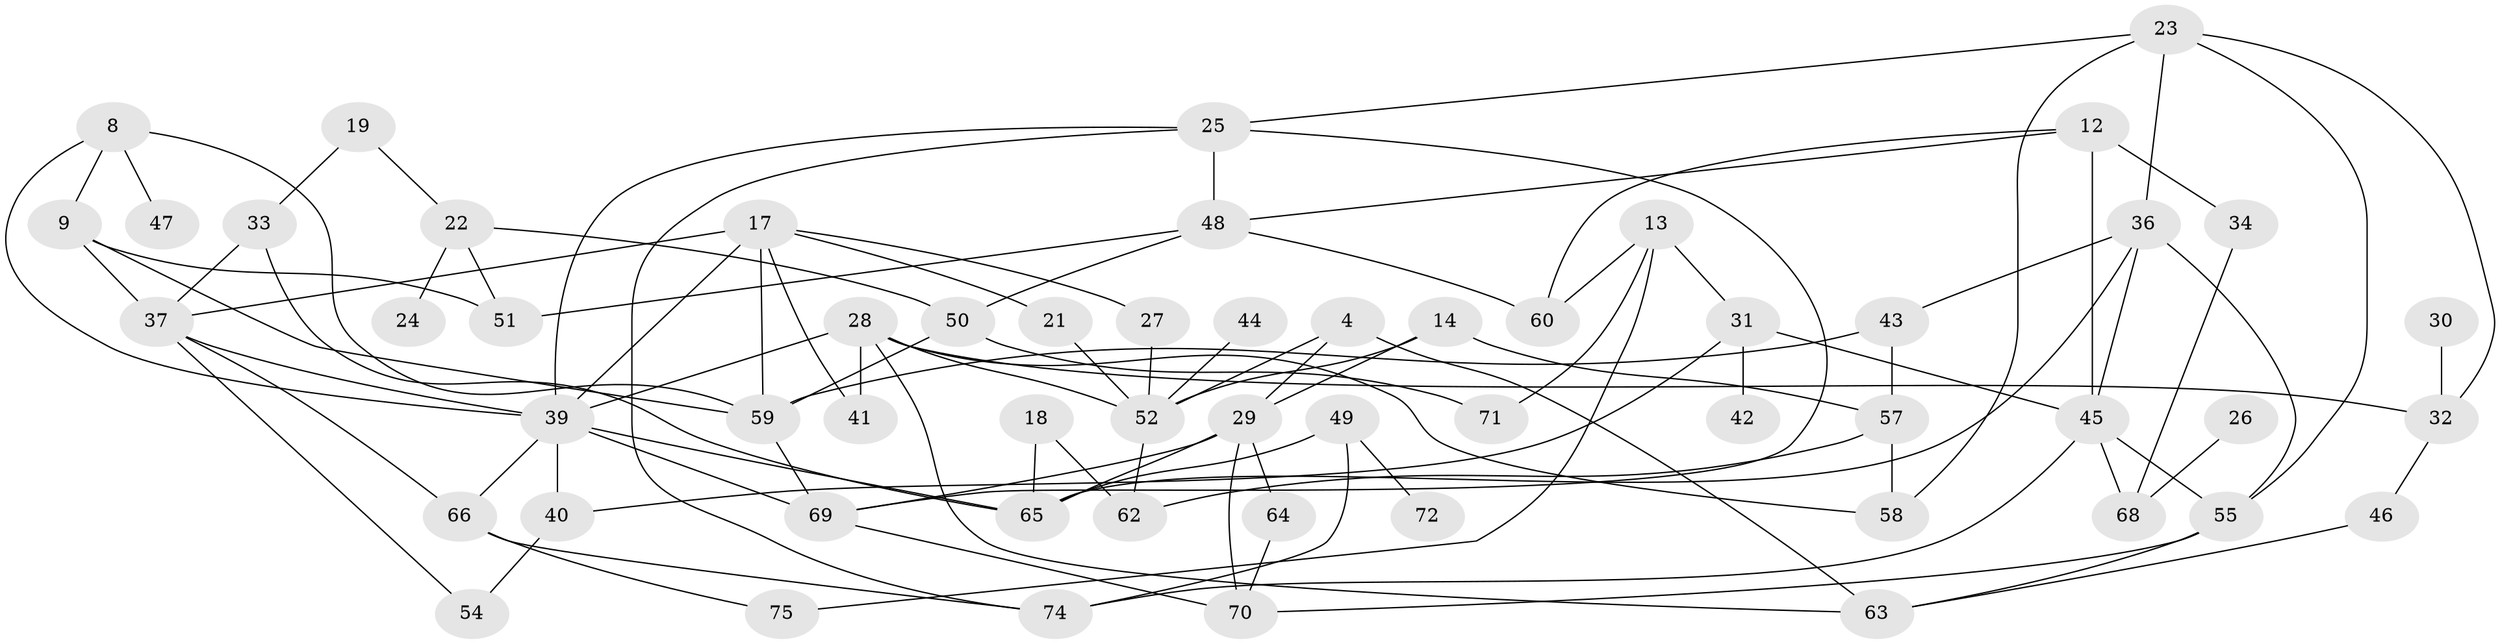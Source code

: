 // original degree distribution, {5: 0.087248322147651, 1: 0.2550335570469799, 3: 0.2214765100671141, 4: 0.14093959731543623, 2: 0.174496644295302, 0: 0.10067114093959731, 6: 0.020134228187919462}
// Generated by graph-tools (version 1.1) at 2025/00/03/09/25 03:00:40]
// undirected, 57 vertices, 101 edges
graph export_dot {
graph [start="1"]
  node [color=gray90,style=filled];
  4;
  8;
  9;
  12;
  13;
  14;
  17;
  18;
  19;
  21;
  22;
  23;
  24;
  25;
  26;
  27;
  28;
  29;
  30;
  31;
  32;
  33;
  34;
  36;
  37;
  39;
  40;
  41;
  42;
  43;
  44;
  45;
  46;
  47;
  48;
  49;
  50;
  51;
  52;
  54;
  55;
  57;
  58;
  59;
  60;
  62;
  63;
  64;
  65;
  66;
  68;
  69;
  70;
  71;
  72;
  74;
  75;
  4 -- 29 [weight=1.0];
  4 -- 52 [weight=1.0];
  4 -- 63 [weight=1.0];
  8 -- 9 [weight=1.0];
  8 -- 39 [weight=1.0];
  8 -- 47 [weight=1.0];
  8 -- 59 [weight=1.0];
  9 -- 37 [weight=1.0];
  9 -- 51 [weight=1.0];
  9 -- 59 [weight=1.0];
  12 -- 34 [weight=1.0];
  12 -- 45 [weight=1.0];
  12 -- 48 [weight=1.0];
  12 -- 60 [weight=1.0];
  13 -- 31 [weight=1.0];
  13 -- 60 [weight=1.0];
  13 -- 71 [weight=1.0];
  13 -- 75 [weight=1.0];
  14 -- 29 [weight=1.0];
  14 -- 52 [weight=1.0];
  14 -- 57 [weight=1.0];
  17 -- 21 [weight=1.0];
  17 -- 27 [weight=1.0];
  17 -- 37 [weight=1.0];
  17 -- 39 [weight=1.0];
  17 -- 41 [weight=1.0];
  17 -- 59 [weight=1.0];
  18 -- 62 [weight=1.0];
  18 -- 65 [weight=1.0];
  19 -- 22 [weight=1.0];
  19 -- 33 [weight=1.0];
  21 -- 52 [weight=1.0];
  22 -- 24 [weight=1.0];
  22 -- 50 [weight=1.0];
  22 -- 51 [weight=1.0];
  23 -- 25 [weight=1.0];
  23 -- 32 [weight=1.0];
  23 -- 36 [weight=1.0];
  23 -- 55 [weight=1.0];
  23 -- 58 [weight=1.0];
  25 -- 39 [weight=1.0];
  25 -- 48 [weight=1.0];
  25 -- 69 [weight=1.0];
  25 -- 74 [weight=1.0];
  26 -- 68 [weight=1.0];
  27 -- 52 [weight=1.0];
  28 -- 32 [weight=1.0];
  28 -- 39 [weight=2.0];
  28 -- 41 [weight=1.0];
  28 -- 52 [weight=1.0];
  28 -- 58 [weight=1.0];
  28 -- 63 [weight=1.0];
  29 -- 64 [weight=1.0];
  29 -- 65 [weight=1.0];
  29 -- 69 [weight=1.0];
  29 -- 70 [weight=1.0];
  30 -- 32 [weight=1.0];
  31 -- 40 [weight=1.0];
  31 -- 42 [weight=1.0];
  31 -- 45 [weight=1.0];
  32 -- 46 [weight=1.0];
  33 -- 37 [weight=1.0];
  33 -- 65 [weight=1.0];
  34 -- 68 [weight=1.0];
  36 -- 43 [weight=1.0];
  36 -- 45 [weight=1.0];
  36 -- 55 [weight=1.0];
  36 -- 65 [weight=1.0];
  37 -- 39 [weight=2.0];
  37 -- 54 [weight=1.0];
  37 -- 66 [weight=1.0];
  39 -- 40 [weight=1.0];
  39 -- 65 [weight=1.0];
  39 -- 66 [weight=1.0];
  39 -- 69 [weight=1.0];
  40 -- 54 [weight=1.0];
  43 -- 57 [weight=1.0];
  43 -- 59 [weight=1.0];
  44 -- 52 [weight=1.0];
  45 -- 55 [weight=1.0];
  45 -- 68 [weight=1.0];
  45 -- 74 [weight=1.0];
  46 -- 63 [weight=1.0];
  48 -- 50 [weight=1.0];
  48 -- 51 [weight=1.0];
  48 -- 60 [weight=1.0];
  49 -- 65 [weight=1.0];
  49 -- 72 [weight=1.0];
  49 -- 74 [weight=1.0];
  50 -- 59 [weight=1.0];
  50 -- 71 [weight=1.0];
  52 -- 62 [weight=1.0];
  55 -- 63 [weight=1.0];
  55 -- 70 [weight=1.0];
  57 -- 58 [weight=1.0];
  57 -- 62 [weight=1.0];
  59 -- 69 [weight=2.0];
  64 -- 70 [weight=1.0];
  66 -- 74 [weight=1.0];
  66 -- 75 [weight=1.0];
  69 -- 70 [weight=1.0];
}
